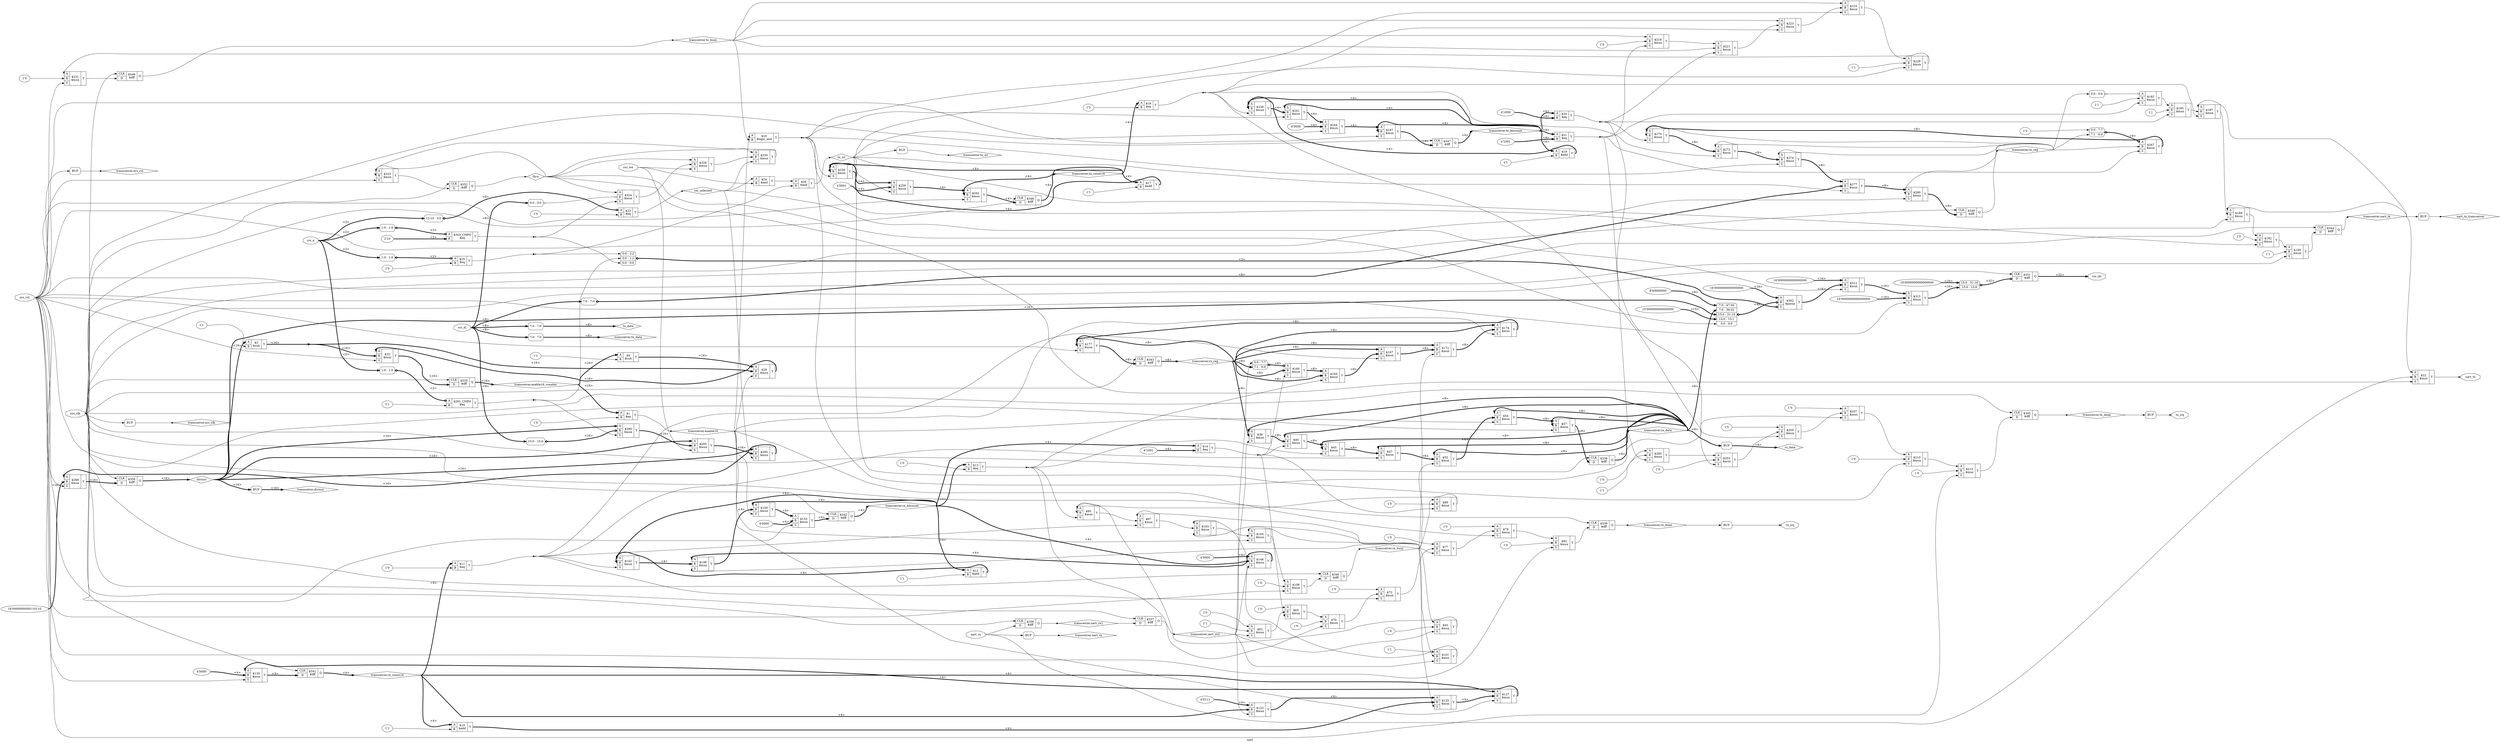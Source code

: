 digraph "uart" {
label="uart";
rankdir="LR";
remincross=true;
n2 [ shape=octagon, label="sys_rst", color="black", fontcolor="black" ];
n3 [ shape=octagon, label="sys_clk", color="black", fontcolor="black" ];
n4 [ shape=octagon, label="uart_rx", color="black", fontcolor="black" ];
n5 [ shape=octagon, label="uart_tx", color="black", fontcolor="black" ];
n6 [ shape=diamond, label="divisor", color="black", fontcolor="black" ];
n7 [ shape=diamond, label="rx_data", color="black", fontcolor="black" ];
n8 [ shape=diamond, label="tx_data", color="black", fontcolor="black" ];
n9 [ shape=diamond, label="tx_wr", color="black", fontcolor="black" ];
n15 [ shape=octagon, label="csr_a", color="black", fontcolor="black" ];
n16 [ shape=octagon, label="csr_we", color="black", fontcolor="black" ];
n17 [ shape=octagon, label="csr_di", color="black", fontcolor="black" ];
n18 [ shape=octagon, label="csr_do", color="black", fontcolor="black" ];
n19 [ shape=octagon, label="rx_irq", color="black", fontcolor="black" ];
n20 [ shape=octagon, label="tx_irq", color="black", fontcolor="black" ];
n21 [ shape=diamond, label="thru", color="black", fontcolor="black" ];
n22 [ shape=diamond, label="uart_tx_transceiver", color="black", fontcolor="black" ];
n23 [ shape=diamond, label="csr_selected", color="black", fontcolor="black" ];
n77 [ shape=diamond, label="transceiver.sys_rst", color="black", fontcolor="black" ];
n79 [ shape=diamond, label="transceiver.sys_clk", color="black", fontcolor="black" ];
n80 [ shape=diamond, label="transceiver.uart_rx", color="black", fontcolor="black" ];
n81 [ shape=diamond, label="transceiver.uart_tx", color="black", fontcolor="black" ];
n82 [ shape=diamond, label="transceiver.divisor", color="black", fontcolor="black" ];
n83 [ shape=diamond, label="transceiver.rx_data", color="black", fontcolor="black" ];
n84 [ shape=diamond, label="transceiver.rx_done", color="black", fontcolor="black" ];
n85 [ shape=diamond, label="transceiver.tx_data", color="black", fontcolor="black" ];
n86 [ shape=diamond, label="transceiver.tx_wr", color="black", fontcolor="black" ];
n87 [ shape=diamond, label="transceiver.tx_done", color="black", fontcolor="black" ];
n88 [ shape=diamond, label="transceiver.enable16_counter", color="black", fontcolor="black" ];
n89 [ shape=diamond, label="transceiver.enable16", color="black", fontcolor="black" ];
n90 [ shape=diamond, label="transceiver.uart_rx1", color="black", fontcolor="black" ];
n91 [ shape=diamond, label="transceiver.uart_rx2", color="black", fontcolor="black" ];
n92 [ shape=diamond, label="transceiver.rx_busy", color="black", fontcolor="black" ];
n93 [ shape=diamond, label="transceiver.rx_count16", color="black", fontcolor="black" ];
n101 [ shape=diamond, label="transceiver.rx_bitcount", color="black", fontcolor="black" ];
n102 [ shape=diamond, label="transceiver.rx_reg", color="black", fontcolor="black" ];
n103 [ shape=diamond, label="transceiver.tx_busy", color="black", fontcolor="black" ];
n104 [ shape=diamond, label="transceiver.tx_bitcount", color="black", fontcolor="black" ];
n105 [ shape=diamond, label="transceiver.tx_count16", color="black", fontcolor="black" ];
n106 [ shape=diamond, label="transceiver.tx_reg", color="black", fontcolor="black" ];
c142 [ shape=record, label="{{<p139> CLK|<p140> D}|$338\n$dff|{<p141> Q}}" ];
c143 [ shape=record, label="{{<p139> CLK|<p140> D}|$335\n$dff|{<p141> Q}}" ];
c144 [ shape=record, label="{{<p139> CLK|<p140> D}|$337\n$dff|{<p141> Q}}" ];
c145 [ shape=record, label="{{<p139> CLK|<p140> D}|$336\n$dff|{<p141> Q}}" ];
v0 [ label="1'0" ];
c150 [ shape=record, label="{{<p146> A|<p147> B|<p148> S}|$231\n$mux|{<p149> Y}}" ];
v1 [ label="1'0" ];
c151 [ shape=record, label="{{<p146> A|<p147> B|<p148> S}|$210\n$mux|{<p149> Y}}" ];
c152 [ shape=record, label="{{<p146> A|<p147> B|<p148> S}|$225\n$mux|{<p149> Y}}" ];
c153 [ shape=record, label="{{<p146> A|<p147> B|<p148> S}|$22\n$mux|{<p149> Y}}" ];
v2 [ label="1'0" ];
c154 [ shape=record, label="{{<p146> A|<p147> B|<p148> S}|$65\n$mux|{<p149> Y}}" ];
v4 [ label="1'0" ];
c155 [ shape=record, label="{{<p146> A|<p147> B}|$23\n$eq|{<p149> Y}}" ];
x3 [ shape=record, style=rounded, label="<s0> 13:10 - 3:0 " ];
x3:e -> c155:p146:w [arrowhead=odiamond, arrowtail=odiamond, dir=both, color="black", style="setlinewidth(3)", label="<4>"];
v5 [ label="1'0" ];
c156 [ shape=record, label="{{<p146> A|<p147> B|<p148> S}|$70\n$mux|{<p149> Y}}" ];
c157 [ shape=record, label="{{<p146> A|<p147> B}|$24\n$and|{<p149> Y}}" ];
v7 [ label="1'0" ];
c158 [ shape=record, label="{{<p146> A|<p147> B}|$25\n$eq|{<p149> Y}}" ];
x6 [ shape=record, style=rounded, label="<s0> 1:0 - 1:0 " ];
x6:e -> c158:p146:w [arrowhead=odiamond, arrowtail=odiamond, dir=both, color="black", style="setlinewidth(3)", label="<2>"];
c159 [ shape=record, label="{{<p146> A|<p147> B}|$26\n$and|{<p149> Y}}" ];
v8 [ label="1'0" ];
v9 [ label="1'1" ];
c160 [ shape=record, label="{{<p146> A|<p147> B|<p148> S}|$63\n$mux|{<p149> Y}}" ];
c161 [ shape=record, label="{{<p146> A|<p147> B|<p148> S}|$172\n$mux|{<p149> Y}}" ];
c162 [ shape=record, label="{{<p146> A|<p147> B|<p148> S}|$262\n$mux|{<p149> Y}}" ];
c163 [ shape=record, label="{{<p146> A|<p147> B|<p148> S}|$247\n$mux|{<p149> Y}}" ];
v10 [ label="1'0" ];
c164 [ shape=record, label="{{<p146> A|<p147> B|<p148> S}|$218\n$mux|{<p149> Y}}" ];
v11 [ label="4'0000" ];
c165 [ shape=record, label="{{<p146> A|<p147> B|<p148> S}|$244\n$mux|{<p149> Y}}" ];
v12 [ label="4'0001" ];
c166 [ shape=record, label="{{<p146> A|<p147> B|<p148> S}|$259\n$mux|{<p149> Y}}" ];
v13 [ label="1'1" ];
c167 [ shape=record, label="{{<p146> A|<p147> B|<p148> S}|$228\n$mux|{<p149> Y}}" ];
c168 [ shape=record, label="{{<p139> CLK|<p140> D}|$349\n$dff|{<p141> Q}}" ];
c169 [ shape=record, label="{{<p146> A|<p147> B|<p148> S}|$223\n$mux|{<p149> Y}}" ];
c170 [ shape=record, label="{{<p146> A|<p147> B|<p148> S}|$221\n$mux|{<p149> Y}}" ];
v14 [ label="1'0" ];
c171 [ shape=record, label="{{<p146> A|<p147> B|<p148> S}|$213\n$mux|{<p149> Y}}" ];
c172 [ shape=record, label="{{<p139> CLK|<p140> D}|$348\n$dff|{<p141> Q}}" ];
c173 [ shape=record, label="{{<p139> CLK|<p140> D}|$341\n$dff|{<p141> Q}}" ];
c174 [ shape=record, label="{{<p146> A|<p147> B|<p148> S}|$256\n$mux|{<p149> Y}}" ];
c175 [ shape=record, label="{{<p139> CLK|<p140> D}|$339\n$dff|{<p141> Q}}" ];
c176 [ shape=record, label="{{<p139> CLK|<p140> D}|$343\n$dff|{<p141> Q}}" ];
c177 [ shape=record, label="{{<p146> A|<p147> B|<p148> S}|$274\n$mux|{<p149> Y}}" ];
c178 [ shape=record, label="{{<p139> CLK|<p140> D}|$340\n$dff|{<p141> Q}}" ];
c179 [ shape=record, label="{{<p146> A|<p147> B|<p148> S}|$239\n$mux|{<p149> Y}}" ];
c180 [ shape=record, label="{{<p146> A|<p147> B|<p148> S}|$189\n$mux|{<p149> Y}}" ];
v16 [ label="1'0" ];
c181 [ shape=record, label="{{<p146> A|<p147> B|<p148> S}|$267\n$mux|{<p149> Y}}" ];
x15 [ shape=record, style=rounded, label="<s1> 0:0 - 7:7 |<s0> 7:1 - 6:0 " ];
x15:e -> c181:p146:w [arrowhead=odiamond, arrowtail=odiamond, dir=both, color="black", style="setlinewidth(3)", label="<8>"];
c182 [ shape=record, label="{{<p146> A|<p147> B|<p148> S}|$187\n$mux|{<p149> Y}}" ];
c183 [ shape=record, label="{{<p146> A|<p147> B|<p148> S}|$277\n$mux|{<p149> Y}}" ];
x17 [ shape=record, style=rounded, label="<s0> 7:0 - 7:0 " ];
x17:e -> c183:p147:w [arrowhead=odiamond, arrowtail=odiamond, dir=both, color="black", style="setlinewidth(3)", label="<8>"];
c184 [ shape=record, label="{{<p146> A|<p147> B|<p148> S}|$280\n$mux|{<p149> Y}}" ];
c185 [ shape=record, label="{{<p146> A|<p147> B|<p148> S}|$241\n$mux|{<p149> Y}}" ];
c186 [ shape=record, label="{{<p146> A|<p147> B|<p148> S}|$270\n$mux|{<p149> Y}}" ];
c187 [ shape=record, label="{{<p146> A|<p147> B|<p148> S}|$174\n$mux|{<p149> Y}}" ];
c188 [ shape=record, label="{{<p146> A|<p147> B|<p148> S}|$272\n$mux|{<p149> Y}}" ];
c189 [ shape=record, label="{{<p139> CLK|<p140> D}|$342\n$dff|{<p141> Q}}" ];
v18 [ label="1'0" ];
c190 [ shape=record, label="{{<p146> A|<p147> B|<p148> S}|$207\n$mux|{<p149> Y}}" ];
v19 [ label="1'0" ];
c191 [ shape=record, label="{{<p146> A|<p147> B|<p148> S}|$205\n$mux|{<p149> Y}}" ];
v20 [ label="1'0" ];
c192 [ shape=record, label="{{<p146> A|<p147> B|<p148> S}|$192\n$mux|{<p149> Y}}" ];
v21 [ label="1'1" ];
c193 [ shape=record, label="{{<p146> A|<p147> B|<p148> S}|$195\n$mux|{<p149> Y}}" ];
v22 [ label="1'0" ];
v23 [ label="1'1" ];
c194 [ shape=record, label="{{<p146> A|<p147> B|<p148> S}|$200\n$mux|{<p149> Y}}" ];
v25 [ label="1'1" ];
c195 [ shape=record, label="{{<p146> A|<p147> B|<p148> S}|$182\n$mux|{<p149> Y}}" ];
x24 [ shape=record, style=rounded, label="<s0> 0:0 - 0:0 " ];
x24:e -> c195:p146:w [arrowhead=odiamond, arrowtail=odiamond, dir=both, color="black", label=""];
v26 [ label="1'1" ];
c196 [ shape=record, label="{{<p146> A|<p147> B|<p148> S}|$185\n$mux|{<p149> Y}}" ];
v27 [ label="1'0" ];
c197 [ shape=record, label="{{<p146> A|<p147> B|<p148> S}|$203\n$mux|{<p149> Y}}" ];
c198 [ shape=record, label="{{<p146> A|<p147> B|<p148> S}|$177\n$mux|{<p149> Y}}" ];
c199 [ shape=record, label="{{<p139> CLK|<p140> D}|$346\n$dff|{<p141> Q}}" ];
c200 [ shape=record, label="{{<p139> CLK|<p140> D}|$345\n$dff|{<p141> Q}}" ];
c201 [ shape=record, label="{{<p139> CLK|<p140> D}|$344\n$dff|{<p141> Q}}" ];
v28 [ label="4'0000" ];
c202 [ shape=record, label="{{<p146> A|<p147> B|<p148> S}|$130\n$mux|{<p149> Y}}" ];
c203 [ shape=record, label="{{<p146> A|<p147> B|<p148> S}|$127\n$mux|{<p149> Y}}" ];
c204 [ shape=record, label="{{<p139> CLK|<p140> D}|$347\n$dff|{<p141> Q}}" ];
v29 [ label="4'0111" ];
c205 [ shape=record, label="{{<p146> A|<p147> B|<p148> S}|$123\n$mux|{<p149> Y}}" ];
c206 [ shape=record, label="{{<p146> A|<p147> B|<p148> S}|$167\n$mux|{<p149> Y}}" ];
c207 [ shape=record, label="{{<p146> A|<p147> B|<p148> S}|$165\n$mux|{<p149> Y}}" ];
c208 [ shape=record, label="{{<p146> A|<p147> B|<p148> S}|$150\n$mux|{<p149> Y}}" ];
v30 [ label="4'0000" ];
c209 [ shape=record, label="{{<p146> A|<p147> B|<p148> S}|$146\n$mux|{<p149> Y}}" ];
v31 [ label="4'0000" ];
c210 [ shape=record, label="{{<p146> A|<p147> B|<p148> S}|$153\n$mux|{<p149> Y}}" ];
c211 [ shape=record, label="{{<p146> A|<p147> B|<p148> S}|$125\n$mux|{<p149> Y}}" ];
c212 [ shape=record, label="{{<p146> A|<p147> B|<p148> S}|$148\n$mux|{<p149> Y}}" ];
c213 [ shape=record, label="{{<p146> A|<p147> B|<p148> S}|$160\n$mux|{<p149> Y}}" ];
x32 [ shape=record, style=rounded, label="<s1> 0:0 - 7:7 |<s0> 7:1 - 6:0 " ];
x32:e -> c213:p146:w [arrowhead=odiamond, arrowtail=odiamond, dir=both, color="black", style="setlinewidth(3)", label="<8>"];
v33 [ label="1'0" ];
c214 [ shape=record, label="{{<p146> A|<p147> B|<p148> S}|$108\n$mux|{<p149> Y}}" ];
c215 [ shape=record, label="{{<p146> A|<p147> B|<p148> S}|$105\n$mux|{<p149> Y}}" ];
c216 [ shape=record, label="{{<p146> A|<p147> B|<p148> S}|$103\n$mux|{<p149> Y}}" ];
c217 [ shape=record, label="{{<p146> A|<p147> B|<p148> S}|$142\n$mux|{<p149> Y}}" ];
c218 [ shape=record, label="{{<p146> A|<p147> B|<p148> S}|$95\n$mux|{<p149> Y}}" ];
v34 [ label="1'0" ];
c219 [ shape=record, label="{{<p146> A|<p147> B|<p148> S}|$93\n$mux|{<p149> Y}}" ];
v35 [ label="1'1" ];
c220 [ shape=record, label="{{<p146> A|<p147> B|<p148> S}|$101\n$mux|{<p149> Y}}" ];
v36 [ label="1'0" ];
c221 [ shape=record, label="{{<p146> A|<p147> B|<p148> S}|$89\n$mux|{<p149> Y}}" ];
v37 [ label="1'0" ];
c222 [ shape=record, label="{{<p146> A|<p147> B|<p148> S}|$82\n$mux|{<p149> Y}}" ];
v38 [ label="1'0" ];
c223 [ shape=record, label="{{<p146> A|<p147> B|<p148> S}|$79\n$mux|{<p149> Y}}" ];
c224 [ shape=record, label="{{<p146> A|<p147> B|<p148> S}|$97\n$mux|{<p149> Y}}" ];
v39 [ label="1'0" ];
c225 [ shape=record, label="{{<p146> A|<p147> B|<p148> S}|$77\n$mux|{<p149> Y}}" ];
v40 [ label="1'0" ];
c226 [ shape=record, label="{{<p146> A|<p147> B|<p148> S}|$72\n$mux|{<p149> Y}}" ];
v42 [ label="1'1" ];
c227 [ shape=record, label="{{<p146> A|<p147> B}|$291_CMP0\n$eq|{<p149> Y}}" ];
x41 [ shape=record, style=rounded, label="<s0> 1:0 - 1:0 " ];
x41:e -> c227:p146:w [arrowhead=odiamond, arrowtail=odiamond, dir=both, color="black", style="setlinewidth(3)", label="<2>"];
c228 [ shape=record, label="{{<p146> A|<p147> B|<p148> S}|$290\n$mux|{<p149> Y}}" ];
x43 [ shape=record, style=rounded, label="<s0> 15:0 - 15:0 " ];
x43:e -> c228:p147:w [arrowhead=odiamond, arrowtail=odiamond, dir=both, color="black", style="setlinewidth(3)", label="<16>"];
c229 [ shape=record, label="{{<p146> A|<p147> B|<p148> S}|$57\n$mux|{<p149> Y}}" ];
c230 [ shape=record, label="{{<p146> A|<p147> B|<p148> S}|$40\n$mux|{<p149> Y}}" ];
c231 [ shape=record, label="{{<p146> A|<p147> B|<p148> S}|$293\n$mux|{<p149> Y}}" ];
c232 [ shape=record, label="{{<p146> A|<p147> B|<p148> S}|$45\n$mux|{<p149> Y}}" ];
c233 [ shape=record, label="{{<p146> A|<p147> B|<p148> S}|$295\n$mux|{<p149> Y}}" ];
c234 [ shape=record, label="{{<p146> A|<p147> B|<p148> S}|$52\n$mux|{<p149> Y}}" ];
c235 [ shape=record, label="{{<p146> A|<p147> B|<p148> S}|$47\n$mux|{<p149> Y}}" ];
v44 [ label="16'0000000000110110" ];
c236 [ shape=record, label="{{<p146> A|<p147> B|<p148> S}|$298\n$mux|{<p149> Y}}" ];
v46 [ label="2'10" ];
c237 [ shape=record, label="{{<p146> A|<p147> B}|$303_CMP0\n$eq|{<p149> Y}}" ];
x45 [ shape=record, style=rounded, label="<s0> 1:0 - 1:0 " ];
x45:e -> c237:p146:w [arrowhead=odiamond, arrowtail=odiamond, dir=both, color="black", style="setlinewidth(3)", label="<2>"];
v47 [ label="16'0000000000000000" ];
v49 [ label="8'00000000" ];
v50 [ label="15'000000000000000" ];
c238 [ shape=record, label="{{<p146> A|<p147> B|<p148> S}|$302\n$pmux|{<p149> Y}}" ];
x48 [ shape=record, style=rounded, label="<s4> 7:0 - 47:40 |<s3> 7:0 - 39:32 |<s2> 15:0 - 31:16 |<s1> 14:0 - 15:1 |<s0> 0:0 - 0:0 " ];
x48:e -> c238:p147:w [arrowhead=odiamond, arrowtail=odiamond, dir=both, color="black", style="setlinewidth(3)", label="<48>"];
x51 [ shape=record, style=rounded, label="<s2> 0:0 - 2:2 |<s1> 0:0 - 1:1 |<s0> 0:0 - 0:0 " ];
x51:e -> c238:p148:w [arrowhead=odiamond, arrowtail=odiamond, dir=both, color="black", style="setlinewidth(3)", label="<3>"];
c239 [ shape=record, label="{{<p146> A|<p147> B}|$16\n$logic_and|{<p149> Y}}" ];
c240 [ shape=record, label="{{<p146> A|<p147> B|<p148> S}|$54\n$mux|{<p149> Y}}" ];
v52 [ label="4'1001" ];
c241 [ shape=record, label="{{<p146> A|<p147> B}|$14\n$eq|{<p149> Y}}" ];
v53 [ label="16'0000000000000000" ];
c242 [ shape=record, label="{{<p146> A|<p147> B|<p148> S}|$312\n$mux|{<p149> Y}}" ];
v54 [ label="4'1001" ];
c243 [ shape=record, label="{{<p146> A|<p147> B}|$21\n$eq|{<p149> Y}}" ];
c244 [ shape=record, label="{{<p146> A|<p147> B|<p148> S}|$38\n$mux|{<p149> Y}}" ];
v55 [ label="16'0000000000000000" ];
c245 [ shape=record, label="{{<p146> A|<p147> B|<p148> S}|$315\n$mux|{<p149> Y}}" ];
v56 [ label="1'1" ];
c246 [ shape=record, label="{{<p146> A|<p147> B}|$19\n$add|{<p149> Y}}" ];
c247 [ shape=record, label="{{<p146> A|<p147> B|<p148> S}|$324\n$mux|{<p149> Y}}" ];
x57 [ shape=record, style=rounded, label="<s0> 0:0 - 0:0 " ];
x57:e -> c247:p147:w [arrowhead=odiamond, arrowtail=odiamond, dir=both, color="black", label=""];
c248 [ shape=record, label="{{<p146> A|<p147> B|<p148> S}|$32\n$mux|{<p149> Y}}" ];
v58 [ label="4'1000" ];
c249 [ shape=record, label="{{<p146> A|<p147> B}|$20\n$eq|{<p149> Y}}" ];
c250 [ shape=record, label="{{<p146> A|<p147> B|<p148> S}|$328\n$mux|{<p149> Y}}" ];
c251 [ shape=record, label="{{<p146> A|<p147> B|<p148> S}|$29\n$mux|{<p149> Y}}" ];
c252 [ shape=record, label="{{<p146> A|<p147> B|<p148> S}|$330\n$mux|{<p149> Y}}" ];
v59 [ label="1'0" ];
c253 [ shape=record, label="{{<p146> A|<p147> B}|$18\n$eq|{<p149> Y}}" ];
v60 [ label="1'1" ];
c254 [ shape=record, label="{{<p146> A|<p147> B}|$17\n$add|{<p149> Y}}" ];
c255 [ shape=record, label="{{<p146> A|<p147> B|<p148> S}|$333\n$mux|{<p149> Y}}" ];
c256 [ shape=record, label="{{<p139> CLK|<p140> D}|$350\n$dff|{<p141> Q}}" ];
v62 [ label="16'0000000000000000" ];
c257 [ shape=record, label="{{<p139> CLK|<p140> D}|$351\n$dff|{<p141> Q}}" ];
x61 [ shape=record, style=rounded, label="<s1> 15:0 - 31:16 |<s0> 15:0 - 15:0 " ];
x61:e -> c257:p140:w [arrowhead=odiamond, arrowtail=odiamond, dir=both, color="black", style="setlinewidth(3)", label="<32>"];
c258 [ shape=record, label="{{<p139> CLK|<p140> D}|$352\n$dff|{<p141> Q}}" ];
v63 [ label="1'0" ];
c259 [ shape=record, label="{{<p146> A|<p147> B}|$13\n$eq|{<p149> Y}}" ];
v64 [ label="1'0" ];
c260 [ shape=record, label="{{<p146> A|<p147> B}|$1\n$eq|{<p149> Y}}" ];
v65 [ label="1'1" ];
c261 [ shape=record, label="{{<p146> A|<p147> B}|$3\n$sub|{<p149> Y}}" ];
v66 [ label="1'1" ];
c262 [ shape=record, label="{{<p146> A|<p147> B}|$4\n$sub|{<p149> Y}}" ];
v67 [ label="1'1" ];
c263 [ shape=record, label="{{<p146> A|<p147> B}|$10\n$add|{<p149> Y}}" ];
v68 [ label="1'0" ];
c264 [ shape=record, label="{{<p146> A|<p147> B}|$11\n$eq|{<p149> Y}}" ];
v69 [ label="1'1" ];
c265 [ shape=record, label="{{<p146> A|<p147> B}|$12\n$add|{<p149> Y}}" ];
x70 [shape=box, style=rounded, label="BUF"];
x71 [ shape=record, style=rounded, label="<s0> 7:0 - 7:0 " ];
x72 [shape=box, style=rounded, label="BUF"];
x73 [shape=box, style=rounded, label="BUF"];
x74 [shape=box, style=rounded, label="BUF"];
x75 [shape=box, style=rounded, label="BUF"];
x76 [shape=box, style=rounded, label="BUF"];
x77 [shape=box, style=rounded, label="BUF"];
x78 [shape=box, style=rounded, label="BUF"];
x79 [ shape=record, style=rounded, label="<s0> 7:0 - 7:0 " ];
x80 [shape=box, style=rounded, label="BUF"];
c240:p149:e -> c229:p146:w [color="black", style="setlinewidth(3)", label="<8>"];
c183:p149:e -> c184:p146:w [color="black", style="setlinewidth(3)", label="<8>"];
c189:p141:e -> n101:w [color="black", style="setlinewidth(3)", label="<4>"];
n101:e -> c208:p146:w [color="black", style="setlinewidth(3)", label="<4>"];
n101:e -> c209:p147:w [color="black", style="setlinewidth(3)", label="<4>"];
n101:e -> c217:p146:w [color="black", style="setlinewidth(3)", label="<4>"];
n101:e -> c241:p146:w [color="black", style="setlinewidth(3)", label="<4>"];
n101:e -> c259:p146:w [color="black", style="setlinewidth(3)", label="<4>"];
n101:e -> c265:p146:w [color="black", style="setlinewidth(3)", label="<4>"];
c176:p141:e -> n102:w [color="black", style="setlinewidth(3)", label="<8>"];
n102:e -> c161:p146:w [color="black", style="setlinewidth(3)", label="<8>"];
n102:e -> c187:p146:w [color="black", style="setlinewidth(3)", label="<8>"];
n102:e -> c198:p147:w [color="black", style="setlinewidth(3)", label="<8>"];
n102:e -> c206:p146:w [color="black", style="setlinewidth(3)", label="<8>"];
n102:e -> c207:p147:w [color="black", style="setlinewidth(3)", label="<8>"];
n102:e -> c213:p147:w [color="black", style="setlinewidth(3)", label="<8>"];
n102:e -> c244:p147:w [color="black", style="setlinewidth(3)", label="<8>"];
n102:e -> x32:s0:w [color="black", style="setlinewidth(3)", label="<8>"];
c199:p141:e -> n103:w [color="black", label=""];
n103:e -> c152:p146:w [color="black", label=""];
n103:e -> c164:p146:w [color="black", label=""];
n103:e -> c169:p146:w [color="black", label=""];
n103:e -> c170:p147:w [color="black", label=""];
n103:e -> c239:p147:w [color="black", label=""];
c204:p141:e -> n104:w [color="black", style="setlinewidth(3)", label="<4>"];
n104:e -> c163:p147:w [color="black", style="setlinewidth(3)", label="<4>"];
n104:e -> c179:p146:w [color="black", style="setlinewidth(3)", label="<4>"];
n104:e -> c185:p146:w [color="black", style="setlinewidth(3)", label="<4>"];
n104:e -> c243:p146:w [color="black", style="setlinewidth(3)", label="<4>"];
n104:e -> c246:p146:w [color="black", style="setlinewidth(3)", label="<4>"];
n104:e -> c249:p146:w [color="black", style="setlinewidth(3)", label="<4>"];
c172:p141:e -> n105:w [color="black", style="setlinewidth(3)", label="<4>"];
n105:e -> c162:p147:w [color="black", style="setlinewidth(3)", label="<4>"];
n105:e -> c174:p146:w [color="black", style="setlinewidth(3)", label="<4>"];
n105:e -> c253:p146:w [color="black", style="setlinewidth(3)", label="<4>"];
n105:e -> c254:p146:w [color="black", style="setlinewidth(3)", label="<4>"];
c168:p141:e -> n106:w [color="black", label=""];
n106:e -> c177:p146:w [color="black", label=""];
n106:e -> c181:p147:w [color="black", label=""];
n106:e -> c184:p147:w [color="black", label=""];
n106:e -> c186:p147:w [color="black", label=""];
n106:e -> c188:p146:w [color="black", label=""];
n106:e -> x15:s0:w [color="black", label=""];
n106:e -> x24:s0:w [color="black", label=""];
c248:p149:e -> c143:p140:w [color="black", style="setlinewidth(3)", label="<16>"];
n108 [ shape=point ];
c261:p149:e -> n108:w [color="black", style="setlinewidth(3)", label="<16>"];
n108:e -> c248:p147:w [color="black", style="setlinewidth(3)", label="<16>"];
n108:e -> c251:p147:w [color="black", style="setlinewidth(3)", label="<16>"];
c202:p149:e -> c173:p140:w [color="black", style="setlinewidth(3)", label="<4>"];
c160:p149:e -> c154:p147:w [color="black", label=""];
c262:p149:e -> c251:p146:w [color="black", style="setlinewidth(3)", label="<16>"];
c229:p149:e -> c142:p140:w [color="black", style="setlinewidth(3)", label="<8>"];
c222:p149:e -> c175:p140:w [color="black", label=""];
c214:p149:e -> c178:p140:w [color="black", label=""];
c210:p149:e -> c189:p140:w [color="black", style="setlinewidth(3)", label="<4>"];
c198:p149:e -> c176:p140:w [color="black", style="setlinewidth(3)", label="<8>"];
c263:p149:e -> c211:p147:w [color="black", style="setlinewidth(3)", label="<4>"];
n117 [ shape=point ];
c264:p149:e -> n117:w [color="black", label=""];
n117:e -> c206:p148:w [color="black", label=""];
n117:e -> c217:p148:w [color="black", label=""];
n117:e -> c224:p148:w [color="black", label=""];
n117:e -> c226:p148:w [color="black", label=""];
n117:e -> c235:p148:w [color="black", label=""];
c265:p149:e -> c217:p147:w [color="black", style="setlinewidth(3)", label="<4>"];
n119 [ shape=point ];
c259:p149:e -> n119:w [color="black", label=""];
n119:e -> c156:p148:w [color="black", label=""];
n119:e -> c207:p148:w [color="black", label=""];
n119:e -> c218:p148:w [color="black", label=""];
n119:e -> c232:p148:w [color="black", label=""];
c154:p149:e -> c156:p146:w [color="black", label=""];
n120 [ shape=point ];
c241:p149:e -> n120:w [color="black", label=""];
n120:e -> c154:p148:w [color="black", label=""];
n120:e -> c213:p148:w [color="black", label=""];
n120:e -> c221:p148:w [color="black", label=""];
n120:e -> c230:p148:w [color="black", label=""];
c193:p149:e -> c201:p140:w [color="black", label=""];
c171:p149:e -> c200:p140:w [color="black", label=""];
c150:p149:e -> c199:p140:w [color="black", label=""];
c163:p149:e -> c204:p140:w [color="black", style="setlinewidth(3)", label="<4>"];
c162:p149:e -> c172:p140:w [color="black", style="setlinewidth(3)", label="<4>"];
c184:p149:e -> c168:p140:w [color="black", style="setlinewidth(3)", label="<8>"];
n127 [ shape=point ];
c239:p149:e -> n127:w [color="black", label=""];
n127:e -> c152:p148:w [color="black", label=""];
n127:e -> c174:p148:w [color="black", label=""];
n127:e -> c177:p148:w [color="black", label=""];
n127:e -> c180:p148:w [color="black", label=""];
n127:e -> c185:p148:w [color="black", label=""];
n127:e -> c190:p148:w [color="black", label=""];
c254:p149:e -> c174:p147:w [color="black", style="setlinewidth(3)", label="<4>"];
n129 [ shape=point ];
c253:p149:e -> n129:w [color="black", label=""];
n129:e -> c169:p148:w [color="black", label=""];
n129:e -> c179:p148:w [color="black", label=""];
n129:e -> c182:p148:w [color="black", label=""];
n129:e -> c188:p148:w [color="black", label=""];
n129:e -> c191:p148:w [color="black", label=""];
c156:p149:e -> c226:p147:w [color="black", label=""];
c246:p149:e -> c179:p147:w [color="black", style="setlinewidth(3)", label="<4>"];
n131 [ shape=point ];
c249:p149:e -> n131:w [color="black", label=""];
n131:e -> c170:p148:w [color="black", label=""];
n131:e -> c186:p148:w [color="black", label=""];
n131:e -> c196:p148:w [color="black", label=""];
n131:e -> c197:p148:w [color="black", label=""];
n132 [ shape=point ];
c243:p149:e -> n132:w [color="black", label=""];
n132:e -> c164:p148:w [color="black", label=""];
n132:e -> c181:p148:w [color="black", label=""];
n132:e -> c194:p148:w [color="black", label=""];
n132:e -> c195:p148:w [color="black", label=""];
c251:p149:e -> c248:p146:w [color="black", style="setlinewidth(3)", label="<16>"];
c244:p149:e -> c230:p147:w [color="black", style="setlinewidth(3)", label="<8>"];
c230:p149:e -> c232:p146:w [color="black", style="setlinewidth(3)", label="<8>"];
c232:p149:e -> c235:p147:w [color="black", style="setlinewidth(3)", label="<8>"];
c235:p149:e -> c234:p147:w [color="black", style="setlinewidth(3)", label="<8>"];
c234:p149:e -> c240:p147:w [color="black", style="setlinewidth(3)", label="<8>"];
c226:p149:e -> c225:p147:w [color="black", label=""];
n15:e -> x3:s0:w [color="black", style="setlinewidth(3)", label="<2>"];
n15:e -> x41:s0:w [color="black", style="setlinewidth(3)", label="<2>"];
n15:e -> x45:s0:w [color="black", style="setlinewidth(3)", label="<2>"];
n15:e -> x6:s0:w [color="black", style="setlinewidth(3)", label="<2>"];
n16:e -> c157:p147:w [color="black", label=""];
n16:e -> c231:p148:w [color="black", label=""];
n16:e -> c250:p148:w [color="black", label=""];
n17:e -> x17:s0:w [color="black", style="setlinewidth(3)", label="<8>"];
n17:e -> x43:s0:w [color="black", style="setlinewidth(3)", label="<8>"];
n17:e -> x57:s0:w [color="black", style="setlinewidth(3)", label="<8>"];
n17:e -> x71:s0:w [color="black", style="setlinewidth(3)", label="<8>"];
n17:e -> x79:s0:w [color="black", style="setlinewidth(3)", label="<8>"];
c257:p141:e -> n18:w [color="black", style="setlinewidth(3)", label="<32>"];
x72:e:e -> n19:w [color="black", label=""];
n2:e -> c150:p148:w [color="black", label=""];
n2:e -> c162:p148:w [color="black", label=""];
n2:e -> c163:p148:w [color="black", label=""];
n2:e -> c171:p148:w [color="black", label=""];
n2:e -> c184:p148:w [color="black", label=""];
n2:e -> c193:p148:w [color="black", label=""];
n2:e -> c198:p148:w [color="black", label=""];
n2:e -> c202:p148:w [color="black", label=""];
n2:e -> c210:p148:w [color="black", label=""];
n2:e -> c214:p148:w [color="black", label=""];
n2:e -> c222:p148:w [color="black", label=""];
n2:e -> c229:p148:w [color="black", label=""];
n2:e -> c236:p148:w [color="black", label=""];
n2:e -> c245:p148:w [color="black", label=""];
n2:e -> c248:p148:w [color="black", label=""];
n2:e -> c255:p148:w [color="black", label=""];
n2:e -> x75:w:w [color="black", label=""];
x73:e:e -> n20:w [color="black", label=""];
c258:p141:e -> n21:w [color="black", label=""];
n21:e -> c153:p148:w [color="black", label=""];
n21:e -> c247:p146:w [color="black", label=""];
n21:e -> c250:p146:w [color="black", label=""];
n21:e -> c252:p146:w [color="black", label=""];
n21:e -> c255:p147:w [color="black", label=""];
n21:e -> x48:s0:w [color="black", label=""];
x74:e:e -> n22:w [color="black", label=""];
c155:p149:e -> n23:w [color="black", label=""];
n23:e -> c157:p146:w [color="black", label=""];
n23:e -> c233:p148:w [color="black", label=""];
n23:e -> c242:p148:w [color="black", label=""];
n23:e -> c252:p148:w [color="black", label=""];
c157:p149:e -> c159:p146:w [color="black", label=""];
n25 [ shape=point ];
c158:p149:e -> n25:w [color="black", label=""];
n25:e -> c159:p147:w [color="black", label=""];
n25:e -> x51:s2:w [color="black", label=""];
c236:p149:e -> c256:p140:w [color="black", style="setlinewidth(3)", label="<16>"];
c225:p149:e -> c223:p147:w [color="black", label=""];
c245:p149:e -> x61:s0:w [color="black", style="setlinewidth(3)", label="<16>"];
c255:p149:e -> c258:p140:w [color="black", label=""];
n3:e -> c142:p139:w [color="black", label=""];
n3:e -> c143:p139:w [color="black", label=""];
n3:e -> c144:p139:w [color="black", label=""];
n3:e -> c145:p139:w [color="black", label=""];
n3:e -> c168:p139:w [color="black", label=""];
n3:e -> c172:p139:w [color="black", label=""];
n3:e -> c173:p139:w [color="black", label=""];
n3:e -> c175:p139:w [color="black", label=""];
n3:e -> c176:p139:w [color="black", label=""];
n3:e -> c178:p139:w [color="black", label=""];
n3:e -> c189:p139:w [color="black", label=""];
n3:e -> c199:p139:w [color="black", label=""];
n3:e -> c200:p139:w [color="black", label=""];
n3:e -> c201:p139:w [color="black", label=""];
n3:e -> c204:p139:w [color="black", label=""];
n3:e -> c256:p139:w [color="black", label=""];
n3:e -> c257:p139:w [color="black", label=""];
n3:e -> c258:p139:w [color="black", label=""];
n3:e -> x76:w:w [color="black", label=""];
n30 [ shape=point ];
c227:p149:e -> n30:w [color="black", label=""];
n30:e -> c228:p148:w [color="black", label=""];
n30:e -> x51:s1:w [color="black", label=""];
c228:p149:e -> c231:p147:w [color="black", style="setlinewidth(3)", label="<16>"];
c231:p149:e -> c233:p147:w [color="black", style="setlinewidth(3)", label="<16>"];
c233:p149:e -> c236:p146:w [color="black", style="setlinewidth(3)", label="<16>"];
n34 [ shape=point ];
c237:p149:e -> n34:w [color="black", label=""];
n34:e -> c247:p148:w [color="black", label=""];
n34:e -> x51:s0:w [color="black", label=""];
c238:p149:e -> c242:p147:w [color="black", style="setlinewidth(3)", label="<16>"];
c242:p149:e -> c245:p146:w [color="black", style="setlinewidth(3)", label="<16>"];
c247:p149:e -> c250:p147:w [color="black", label=""];
c223:p149:e -> c222:p146:w [color="black", label=""];
c250:p149:e -> c252:p147:w [color="black", label=""];
n4:e -> c145:p140:w [color="black", label=""];
n4:e -> c153:p147:w [color="black", label=""];
n4:e -> x77:w:w [color="black", label=""];
c252:p149:e -> c255:p146:w [color="black", label=""];
c221:p149:e -> c218:p146:w [color="black", label=""];
c219:p149:e -> c218:p147:w [color="black", label=""];
c218:p149:e -> c224:p147:w [color="black", label=""];
c224:p149:e -> c216:p147:w [color="black", label=""];
c220:p149:e -> c216:p146:w [color="black", label=""];
c216:p149:e -> c215:p147:w [color="black", label=""];
c215:p149:e -> c214:p146:w [color="black", label=""];
c205:p149:e -> c211:p146:w [color="black", style="setlinewidth(3)", label="<4>"];
c211:p149:e -> c203:p147:w [color="black", style="setlinewidth(3)", label="<4>"];
c153:p149:e -> n5:w [color="black", label=""];
c203:p149:e -> c202:p146:w [color="black", style="setlinewidth(3)", label="<4>"];
c217:p149:e -> c212:p147:w [color="black", style="setlinewidth(3)", label="<4>"];
c209:p149:e -> c212:p146:w [color="black", style="setlinewidth(3)", label="<4>"];
c212:p149:e -> c208:p147:w [color="black", style="setlinewidth(3)", label="<4>"];
c208:p149:e -> c210:p146:w [color="black", style="setlinewidth(3)", label="<4>"];
c213:p149:e -> c207:p146:w [color="black", style="setlinewidth(3)", label="<8>"];
c207:p149:e -> c206:p147:w [color="black", style="setlinewidth(3)", label="<8>"];
c206:p149:e -> c161:p147:w [color="black", style="setlinewidth(3)", label="<8>"];
c161:p149:e -> c187:p147:w [color="black", style="setlinewidth(3)", label="<8>"];
c187:p149:e -> c198:p146:w [color="black", style="setlinewidth(3)", label="<8>"];
c256:p141:e -> n6:w [color="black", style="setlinewidth(3)", label="<16>"];
n6:e -> c228:p146:w [color="black", style="setlinewidth(3)", label="<16>"];
n6:e -> c231:p146:w [color="black", style="setlinewidth(3)", label="<16>"];
n6:e -> c233:p146:w [color="black", style="setlinewidth(3)", label="<16>"];
n6:e -> c261:p146:w [color="black", style="setlinewidth(3)", label="<16>"];
n6:e -> x48:s2:w [color="black", style="setlinewidth(3)", label="<16>"];
n6:e -> x78:w:w [color="black", style="setlinewidth(3)", label="<16>"];
c195:p149:e -> c196:p146:w [color="black", label=""];
c196:p149:e -> c182:p147:w [color="black", label=""];
c182:p149:e -> c180:p147:w [color="black", label=""];
c180:p149:e -> c192:p146:w [color="black", label=""];
c192:p149:e -> c193:p146:w [color="black", label=""];
c194:p149:e -> c197:p146:w [color="black", label=""];
c197:p149:e -> c191:p147:w [color="black", label=""];
c169:p149:e -> c152:p147:w [color="black", label=""];
c191:p149:e -> c190:p147:w [color="black", label=""];
c190:p149:e -> c151:p146:w [color="black", label=""];
x70:e:e -> n7:w [color="black", style="setlinewidth(3)", label="<8>"];
c151:p149:e -> c171:p146:w [color="black", label=""];
c164:p149:e -> c170:p146:w [color="black", label=""];
c179:p149:e -> c185:p147:w [color="black", style="setlinewidth(3)", label="<4>"];
c170:p149:e -> c169:p147:w [color="black", label=""];
c152:p149:e -> c167:p146:w [color="black", label=""];
c167:p149:e -> c150:p146:w [color="black", label=""];
c185:p149:e -> c165:p146:w [color="black", style="setlinewidth(3)", label="<4>"];
x75:e:e -> n77:w [color="black", label=""];
c165:p149:e -> c163:p146:w [color="black", style="setlinewidth(3)", label="<4>"];
x76:e:e -> n79:w [color="black", label=""];
x71:e -> n8:w [color="black", style="setlinewidth(3)", label="<8>"];
x77:e:e -> n80:w [color="black", label=""];
c201:p141:e -> n81:w [color="black", label=""];
n81:e -> c153:p146:w [color="black", label=""];
n81:e -> c180:p146:w [color="black", label=""];
n81:e -> c182:p146:w [color="black", label=""];
n81:e -> x74:w:w [color="black", label=""];
x78:e:e -> n82:w [color="black", style="setlinewidth(3)", label="<16>"];
c142:p141:e -> n83:w [color="black", style="setlinewidth(3)", label="<8>"];
n83:e -> c229:p147:w [color="black", style="setlinewidth(3)", label="<8>"];
n83:e -> c230:p146:w [color="black", style="setlinewidth(3)", label="<8>"];
n83:e -> c232:p147:w [color="black", style="setlinewidth(3)", label="<8>"];
n83:e -> c234:p146:w [color="black", style="setlinewidth(3)", label="<8>"];
n83:e -> c235:p146:w [color="black", style="setlinewidth(3)", label="<8>"];
n83:e -> c240:p146:w [color="black", style="setlinewidth(3)", label="<8>"];
n83:e -> c244:p146:w [color="black", style="setlinewidth(3)", label="<8>"];
n83:e -> x48:s3:w [color="black", style="setlinewidth(3)", label="<8>"];
n83:e -> x70:w:w [color="black", style="setlinewidth(3)", label="<8>"];
c175:p141:e -> n84:w [color="black", label=""];
n84:e -> x72:w:w [color="black", label=""];
x79:e -> n85:w [color="black", style="setlinewidth(3)", label="<8>"];
x80:e:e -> n86:w [color="black", label=""];
c200:p141:e -> n87:w [color="black", label=""];
n87:e -> x73:w:w [color="black", label=""];
c143:p141:e -> n88:w [color="black", style="setlinewidth(3)", label="<16>"];
n88:e -> c260:p146:w [color="black", style="setlinewidth(3)", label="<16>"];
n88:e -> c262:p146:w [color="black", style="setlinewidth(3)", label="<16>"];
c260:p149:e -> n89:w [color="black", label=""];
n89:e -> c187:p148:w [color="black", label=""];
n89:e -> c203:p148:w [color="black", label=""];
n89:e -> c208:p148:w [color="black", label=""];
n89:e -> c215:p148:w [color="black", label=""];
n89:e -> c223:p148:w [color="black", label=""];
n89:e -> c239:p146:w [color="black", label=""];
n89:e -> c240:p148:w [color="black", label=""];
n89:e -> c251:p148:w [color="black", label=""];
c159:p149:e -> n9:w [color="black", label=""];
n9:e -> c151:p148:w [color="black", label=""];
n9:e -> c165:p148:w [color="black", label=""];
n9:e -> c166:p148:w [color="black", label=""];
n9:e -> c167:p148:w [color="black", label=""];
n9:e -> c183:p148:w [color="black", label=""];
n9:e -> c192:p148:w [color="black", label=""];
n9:e -> x80:w:w [color="black", label=""];
c145:p141:e -> n90:w [color="black", label=""];
n90:e -> c144:p140:w [color="black", label=""];
c144:p141:e -> n91:w [color="black", label=""];
n91:e -> c160:p148:w [color="black", label=""];
n91:e -> c205:p148:w [color="black", label=""];
n91:e -> c209:p148:w [color="black", label=""];
n91:e -> c219:p148:w [color="black", label=""];
n91:e -> c220:p148:w [color="black", label=""];
n91:e -> c244:p148:w [color="black", label=""];
n91:e -> x32:s1:w [color="black", label=""];
c178:p141:e -> n92:w [color="black", label=""];
n92:e -> c161:p148:w [color="black", label=""];
n92:e -> c211:p148:w [color="black", label=""];
n92:e -> c212:p148:w [color="black", label=""];
n92:e -> c215:p146:w [color="black", label=""];
n92:e -> c216:p148:w [color="black", label=""];
n92:e -> c219:p146:w [color="black", label=""];
n92:e -> c220:p147:w [color="black", label=""];
n92:e -> c221:p146:w [color="black", label=""];
n92:e -> c224:p146:w [color="black", label=""];
n92:e -> c225:p148:w [color="black", label=""];
n92:e -> c234:p148:w [color="black", label=""];
c173:p141:e -> n93:w [color="black", style="setlinewidth(3)", label="<4>"];
n93:e -> c203:p146:w [color="black", style="setlinewidth(3)", label="<4>"];
n93:e -> c205:p147:w [color="black", style="setlinewidth(3)", label="<4>"];
n93:e -> c263:p146:w [color="black", style="setlinewidth(3)", label="<4>"];
n93:e -> c264:p146:w [color="black", style="setlinewidth(3)", label="<4>"];
c174:p149:e -> c166:p146:w [color="black", style="setlinewidth(3)", label="<4>"];
c166:p149:e -> c162:p146:w [color="black", style="setlinewidth(3)", label="<4>"];
c181:p149:e -> c186:p146:w [color="black", style="setlinewidth(3)", label="<8>"];
c186:p149:e -> c188:p147:w [color="black", style="setlinewidth(3)", label="<8>"];
c188:p149:e -> c177:p147:w [color="black", style="setlinewidth(3)", label="<8>"];
c177:p149:e -> c183:p146:w [color="black", style="setlinewidth(3)", label="<8>"];
v0:e -> c150:p147:w [color="black", label=""];
v1:e -> c151:p147:w [color="black", label=""];
v10:e -> c164:p147:w [color="black", label=""];
v11:e -> c165:p147:w [color="black", style="setlinewidth(3)", label="<4>"];
v12:e -> c166:p147:w [color="black", style="setlinewidth(3)", label="<4>"];
v13:e -> c167:p147:w [color="black", label=""];
v14:e -> c171:p147:w [color="black", label=""];
v16:e -> x15:s1:w [color="black", label=""];
v18:e -> c190:p146:w [color="black", label=""];
v19:e -> c191:p146:w [color="black", label=""];
v2:e -> c154:p146:w [color="black", label=""];
v20:e -> c192:p147:w [color="black", label=""];
v21:e -> c193:p147:w [color="black", label=""];
v22:e -> c194:p146:w [color="black", label=""];
v23:e -> c194:p147:w [color="black", label=""];
v25:e -> c195:p147:w [color="black", label=""];
v26:e -> c196:p147:w [color="black", label=""];
v27:e -> c197:p147:w [color="black", label=""];
v28:e -> c202:p147:w [color="black", style="setlinewidth(3)", label="<4>"];
v29:e -> c205:p146:w [color="black", style="setlinewidth(3)", label="<4>"];
v30:e -> c209:p146:w [color="black", style="setlinewidth(3)", label="<4>"];
v31:e -> c210:p147:w [color="black", style="setlinewidth(3)", label="<4>"];
v33:e -> c214:p147:w [color="black", label=""];
v34:e -> c219:p147:w [color="black", label=""];
v35:e -> c220:p146:w [color="black", label=""];
v36:e -> c221:p147:w [color="black", label=""];
v37:e -> c222:p147:w [color="black", label=""];
v38:e -> c223:p146:w [color="black", label=""];
v39:e -> c225:p146:w [color="black", label=""];
v4:e -> c155:p147:w [color="black", label=""];
v40:e -> c226:p146:w [color="black", label=""];
v42:e -> c227:p147:w [color="black", label=""];
v44:e -> c236:p147:w [color="black", style="setlinewidth(3)", label="<16>"];
v46:e -> c237:p147:w [color="black", style="setlinewidth(3)", label="<2>"];
v47:e -> c238:p146:w [color="black", style="setlinewidth(3)", label="<16>"];
v49:e -> x48:s4:w [color="black", style="setlinewidth(3)", label="<8>"];
v5:e -> c156:p147:w [color="black", label=""];
v50:e -> x48:s1:w [color="black", style="setlinewidth(3)", label="<15>"];
v52:e -> c241:p147:w [color="black", style="setlinewidth(3)", label="<4>"];
v53:e -> c242:p146:w [color="black", style="setlinewidth(3)", label="<16>"];
v54:e -> c243:p147:w [color="black", style="setlinewidth(3)", label="<4>"];
v55:e -> c245:p147:w [color="black", style="setlinewidth(3)", label="<16>"];
v56:e -> c246:p147:w [color="black", label=""];
v58:e -> c249:p147:w [color="black", style="setlinewidth(3)", label="<4>"];
v59:e -> c253:p147:w [color="black", label=""];
v60:e -> c254:p147:w [color="black", label=""];
v62:e -> x61:s1:w [color="black", style="setlinewidth(3)", label="<16>"];
v63:e -> c259:p147:w [color="black", label=""];
v64:e -> c260:p147:w [color="black", label=""];
v65:e -> c261:p147:w [color="black", label=""];
v66:e -> c262:p147:w [color="black", label=""];
v67:e -> c263:p147:w [color="black", label=""];
v68:e -> c264:p147:w [color="black", label=""];
v69:e -> c265:p147:w [color="black", label=""];
v7:e -> c158:p147:w [color="black", label=""];
v8:e -> c160:p146:w [color="black", label=""];
v9:e -> c160:p147:w [color="black", label=""];
}
